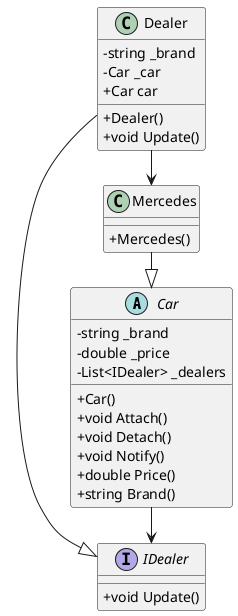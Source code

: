 @startuml scenario_uml
skinparam classAttributeIconSize 0
left to right direction

abstract class Car{
    -string _brand
    -double _price
    -List<IDealer> _dealers

    +Car()
    +void Attach()
    +void Detach()
    +void Notify()
    +double Price()
    +string Brand()
}

class Mercedes{
    +Mercedes()
}

interface IDealer{
    +void Update()
}

class Dealer{
    -string _brand
    -Car _car
    +Dealer()
    +void Update()
    +Car car
}

Car -> IDealer
Mercedes -|> Car
Dealer -> Mercedes
Dealer -|> IDealer

@enduml
